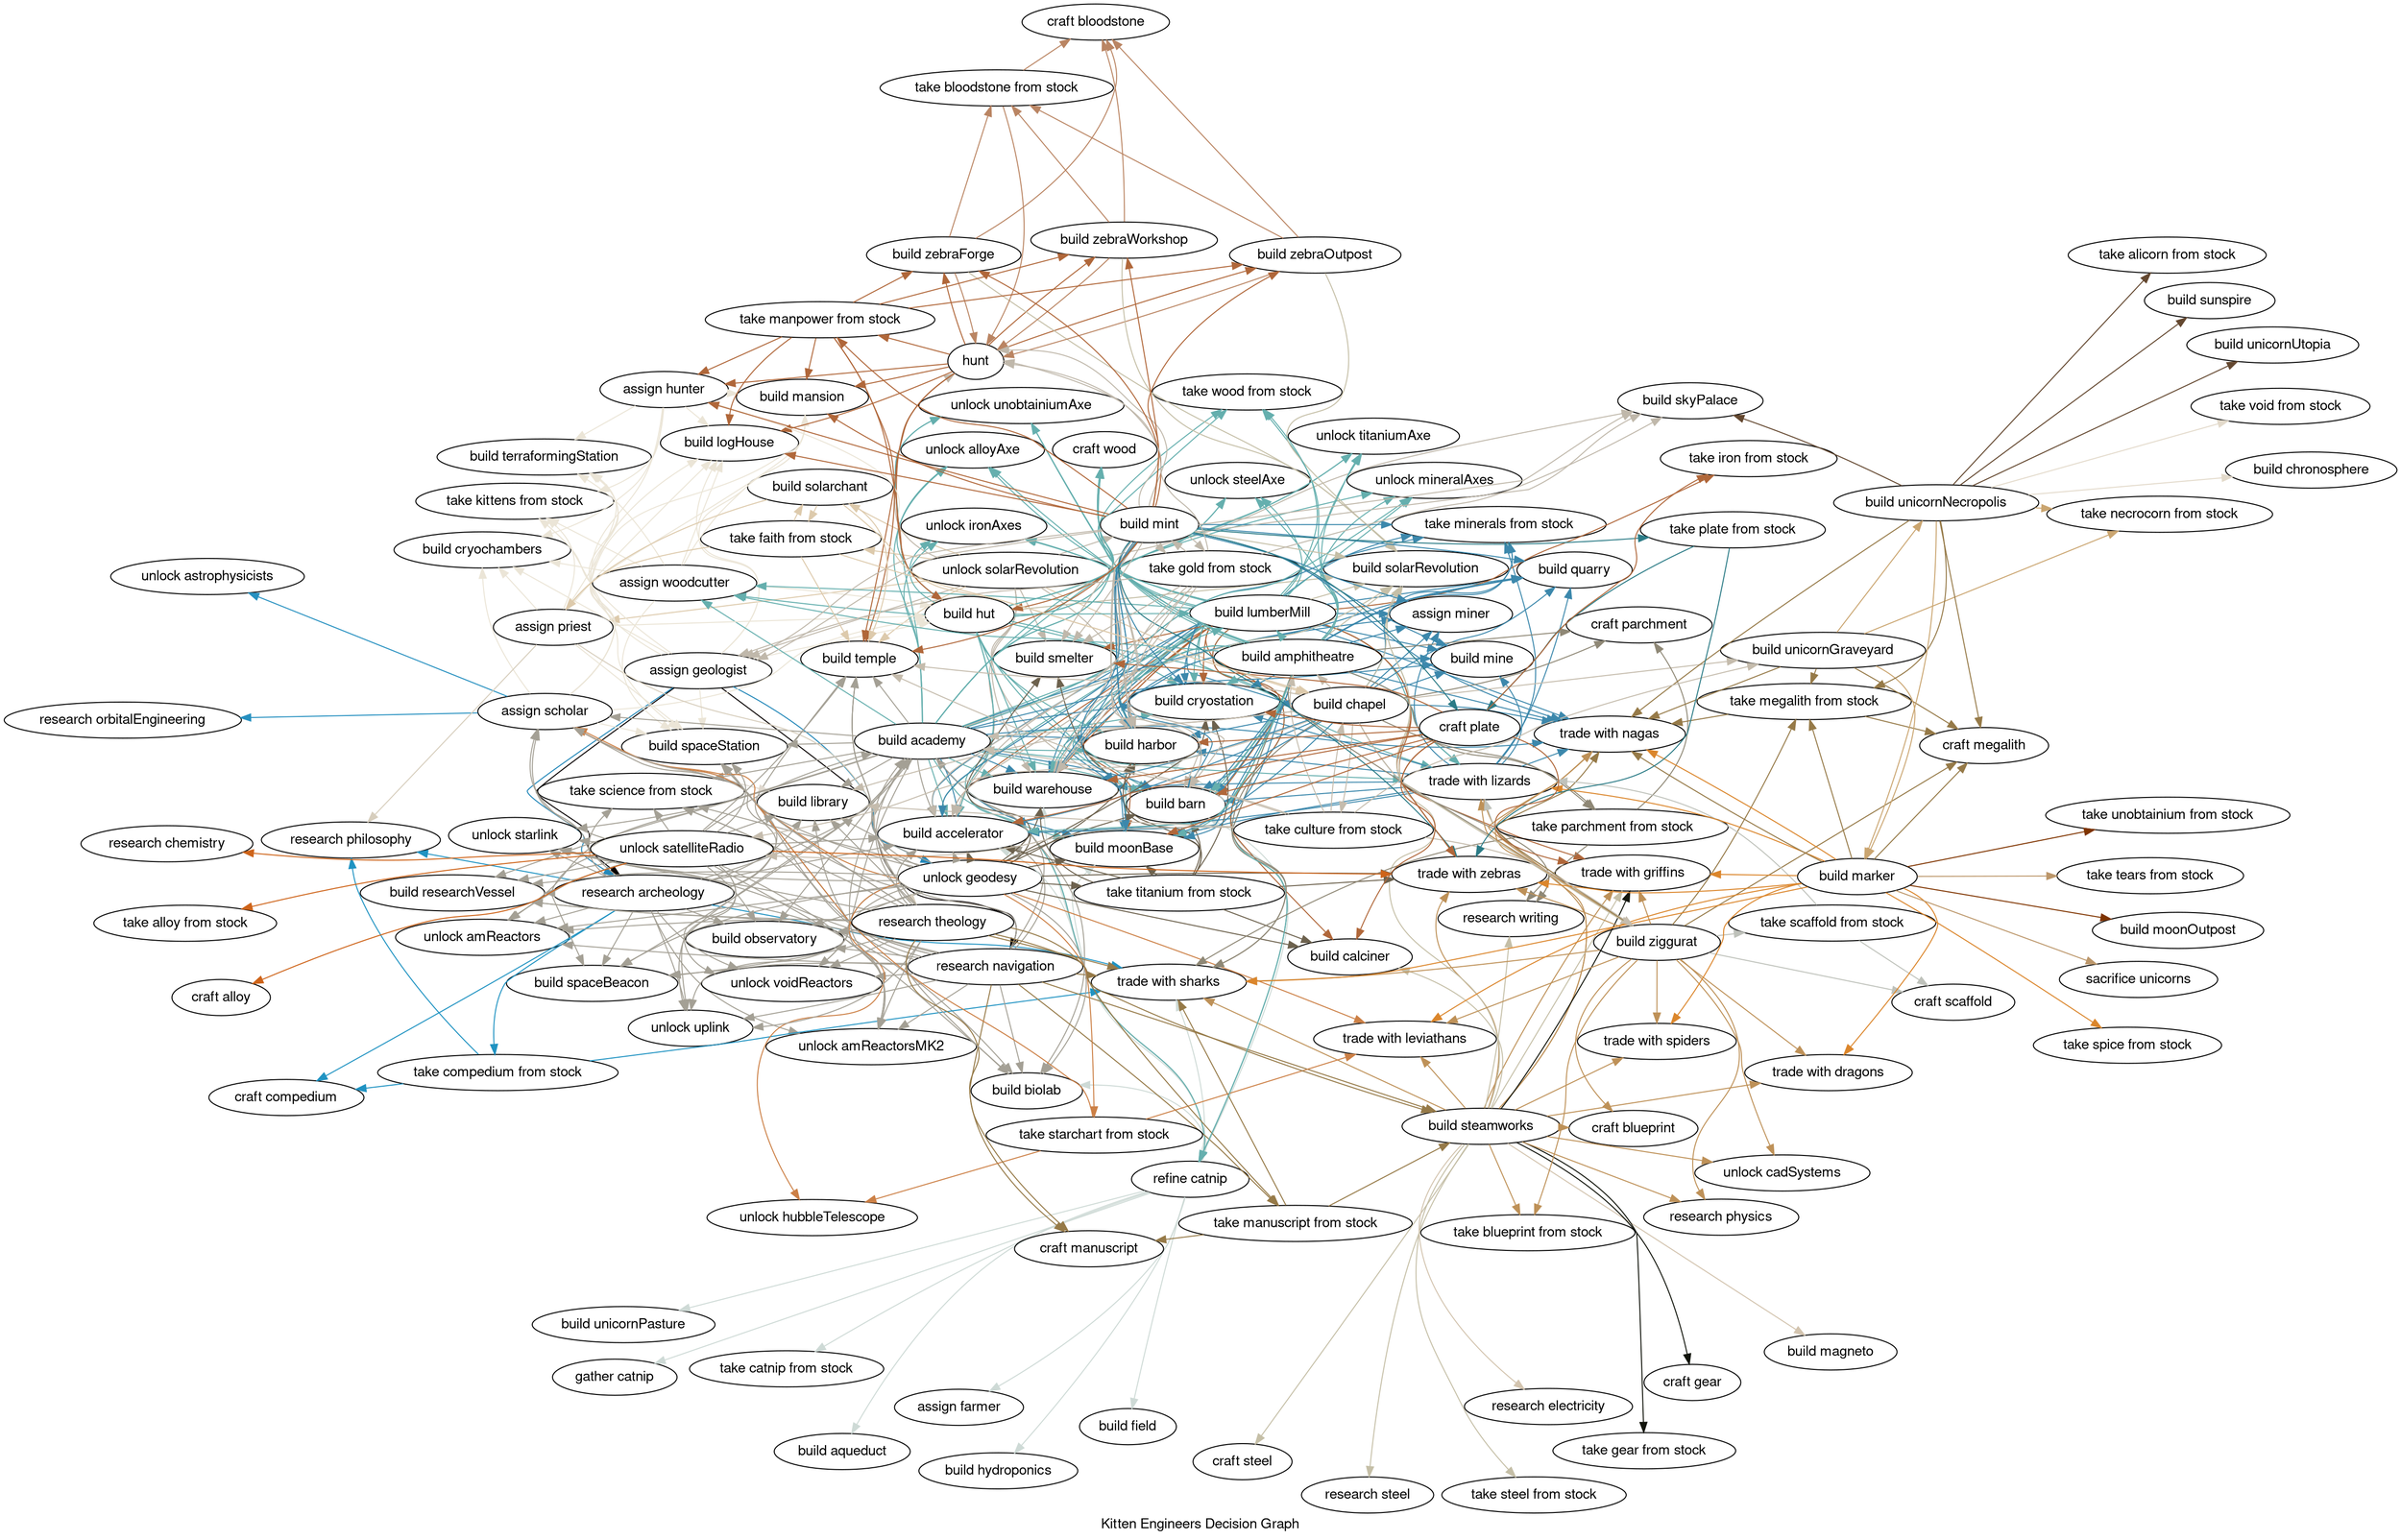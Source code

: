 digraph kittens {
    label="Kitten Engineers Decision Graph"
    fontname="Helvetica,Arial,sans-serif"
    layout=sfdp
    splines=true
    edge [fontname="Helvetica,Arial,sans-serif"]
    node [fontname="Helvetica,Arial,sans-serif"]
    graph [overlap=prism, overlap_scaling=5, overlap_shrink=true]
    "unlock solarRevolution"
    "assign geologist"
    "build hut"
    "assign woodcutter"
    "build logHouse"
    "build mansion"
    "build spaceStation"
    "build terraformingStation"
    "build cryochambers"
    "take kittens from stock"
    "refine catnip"
    "assign farmer"
    "gather catnip"
    "trade with sharks"
    "build accelerator"
    "build aqueduct"
    "build barn"
    "build biolab"
    "build field"
    "build harbor"
    "build unicornPasture"
    "build warehouse"
    "build hydroponics"
    "build moonBase"
    "take catnip from stock"
    "trade with lizards"
    "assign miner"
    "trade with nagas"
    "build mine"
    "build quarry"
    "build cryostation"
    "take minerals from stock"
    "build lumberMill"
    "trade with griffins"
    "trade with zebras"
    "build calciner"
    "build smelter"
    "build solarRevolution"
    "take wood from stock"
    "take iron from stock"
    "craft wood"
    "unlock alloyAxe"
    "unlock ironAxes"
    "unlock mineralAxes"
    "unlock steelAxe"
    "unlock titaniumAxe"
    "unlock unobtainiumAxe"
    "research archeology"
    "assign scholar"
    "build library"
    "research orbitalEngineering"
    "unlock astrophysicists"
    "build academy"
    "build observatory"
    "build temple"
    "build researchVessel"
    "build spaceBeacon"
    "take science from stock"
    "unlock amReactors"
    "unlock amReactorsMK2"
    "unlock starlink"
    "unlock uplink"
    "unlock voidReactors"
    "take compedium from stock"
    "craft compedium"
    "research philosophy"
    "research navigation"
    "build steamworks"
    "trade with dragons"
    "trade with leviathans"
    "trade with spiders"
    "build magneto"
    "take blueprint from stock"
    "take gear from stock"
    "take steel from stock"
    "craft blueprint"
    "craft gear"
    "craft steel"
    "research electricity"
    "research physics"
    "research steel"
    "research writing"
    "unlock cadSystems"
    "take manuscript from stock"
    "craft manuscript"
    "unlock geodesy"
    "take starchart from stock"
    "unlock hubbleTelescope"
    "take titanium from stock"
    "assign priest"
    "research theology"
    "hunt"
    "assign hunter"
    "build zebraForge"
    "take bloodstone from stock"
    "craft bloodstone"
    "build zebraOutpost"
    "build zebraWorkshop"
    "take manpower from stock"
    "build chapel"
    "build amphitheatre"
    "take parchment from stock"
    "craft parchment"
    "build ziggurat"
    "take megalith from stock"
    "craft megalith"
    "take scaffold from stock"
    "craft scaffold"
    "build unicornGraveyard"
    "build marker"
    "sacrifice unicorns"
    "build moonOutpost"
    "take spice from stock"
    "take tears from stock"
    "take unobtainium from stock"
    "build unicornNecropolis"
    "build chronosphere"
    "build skyPalace"
    "build sunspire"
    "build unicornUtopia"
    "take alicorn from stock"
    "take necrocorn from stock"
    "take void from stock"
    "take culture from stock"
    "unlock satelliteRadio"
    "take alloy from stock"
    "craft alloy"
    "research chemistry"
    "build mint"
    "take plate from stock"
    "craft plate"
    "take gold from stock"
    "build solarchant"
    "take faith from stock"
    "build unicornNecropolis" -> "build skyPalace" [color="#644830ff"]
    "build unicornNecropolis" -> "build sunspire" [color="#644830ff"]
    "build unicornNecropolis" -> "build unicornUtopia" [color="#644830ff"]
    "build unicornNecropolis" -> "take alicorn from stock" [color="#644830ff"]
    "unlock satelliteRadio" -> "trade with zebras" [color="#ce641aff"]
    "unlock satelliteRadio" -> "take alloy from stock" [color="#ce641aff"]
    "unlock satelliteRadio" -> "craft alloy" [color="#ce641aff"]
    "unlock satelliteRadio" -> "research chemistry" [color="#ce641aff"]
    "assign geologist" -> "research archeology" [color="#070000ff"]
    "assign geologist" -> "research navigation" [color="#070000ff"]
    "assign scholar" -> "research orbitalEngineering" [color="#2690c0ff"]
    "assign scholar" -> "unlock astrophysicists" [color="#2690c0ff"]
    "build zebraForge" -> "hunt" [color="#ba8563ff"]
    "build zebraForge" -> "take bloodstone from stock" [color="#ba8563ff"]
    "build zebraForge" -> "craft bloodstone" [color="#ba8563ff"]
    "take bloodstone from stock" -> "hunt" [color="#ba8563ff"]
    "take bloodstone from stock" -> "craft bloodstone" [color="#ba8563ff"]
    "build zebraOutpost" -> "hunt" [color="#ba8563ff"]
    "build zebraOutpost" -> "take bloodstone from stock" [color="#ba8563ff"]
    "build zebraOutpost" -> "craft bloodstone" [color="#ba8563ff"]
    "build zebraWorkshop" -> "hunt" [color="#ba8563ff"]
    "build zebraWorkshop" -> "take bloodstone from stock" [color="#ba8563ff"]
    "build zebraWorkshop" -> "craft bloodstone" [color="#ba8563ff"]
    "build steamworks" -> "trade with dragons" [color="#be9158ff"]
    "build steamworks" -> "trade with griffins" [color="#be9158ff"]
    "build steamworks" -> "trade with leviathans" [color="#be9158ff"]
    "build steamworks" -> "trade with lizards" [color="#be9158ff"]
    "build steamworks" -> "trade with nagas" [color="#be9158ff"]
    "build steamworks" -> "trade with sharks" [color="#be9158ff"]
    "build steamworks" -> "trade with spiders" [color="#be9158ff"]
    "build steamworks" -> "trade with zebras" [color="#be9158ff"]
    "build steamworks" -> "take blueprint from stock" [color="#be9158ff"]
    "build steamworks" -> "craft blueprint" [color="#be9158ff"]
    "build steamworks" -> "research physics" [color="#be9158ff"]
    "build steamworks" -> "unlock cadSystems" [color="#be9158ff"]
    "build ziggurat" -> "trade with dragons" [color="#be9158ff"]
    "build ziggurat" -> "trade with griffins" [color="#be9158ff"]
    "build ziggurat" -> "trade with leviathans" [color="#be9158ff"]
    "build ziggurat" -> "trade with lizards" [color="#be9158ff"]
    "build ziggurat" -> "trade with nagas" [color="#be9158ff"]
    "build ziggurat" -> "trade with sharks" [color="#be9158ff"]
    "build ziggurat" -> "trade with spiders" [color="#be9158ff"]
    "build ziggurat" -> "trade with zebras" [color="#be9158ff"]
    "build ziggurat" -> "take blueprint from stock" [color="#be9158ff"]
    "build ziggurat" -> "craft blueprint" [color="#be9158ff"]
    "build ziggurat" -> "research physics" [color="#be9158ff"]
    "build ziggurat" -> "unlock cadSystems" [color="#be9158ff"]
    "refine catnip" -> "assign farmer" [color="#cedad6ff"]
    "refine catnip" -> "gather catnip" [color="#cedad6ff"]
    "refine catnip" -> "trade with sharks" [color="#cedad6ff"]
    "refine catnip" -> "build accelerator" [color="#cedad6ff"]
    "refine catnip" -> "build aqueduct" [color="#cedad6ff"]
    "refine catnip" -> "build barn" [color="#cedad6ff"]
    "refine catnip" -> "build biolab" [color="#cedad6ff"]
    "refine catnip" -> "build field" [color="#cedad6ff"]
    "refine catnip" -> "build harbor" [color="#cedad6ff"]
    "refine catnip" -> "build unicornPasture" [color="#cedad6ff"]
    "refine catnip" -> "build warehouse" [color="#cedad6ff"]
    "refine catnip" -> "build hydroponics" [color="#cedad6ff"]
    "refine catnip" -> "build moonBase" [color="#cedad6ff"]
    "refine catnip" -> "take catnip from stock" [color="#cedad6ff"]
    "research archeology" -> "trade with sharks" [color="#2093c2ff"]
    "research archeology" -> "take compedium from stock" [color="#2093c2ff"]
    "research archeology" -> "craft compedium" [color="#2093c2ff"]
    "research archeology" -> "research philosophy" [color="#2093c2ff"]
    "take compedium from stock" -> "trade with sharks" [color="#2093c2ff"]
    "take compedium from stock" -> "craft compedium" [color="#2093c2ff"]
    "take compedium from stock" -> "research philosophy" [color="#2093c2ff"]
    "build chapel" -> "build academy" [color="#c5bcadff"]
    "build chapel" -> "build amphitheatre" [color="#c5bcadff"]
    "build chapel" -> "build library" [color="#c5bcadff"]
    "build chapel" -> "build temple" [color="#c5bcadff"]
    "build chapel" -> "build ziggurat" [color="#c5bcadff"]
    "build chapel" -> "build unicornGraveyard" [color="#c5bcadff"]
    "build chapel" -> "take culture from stock" [color="#c5bcadff"]
    "build chapel" -> "unlock satelliteRadio" [color="#c5bcadff"]
    "take culture from stock" -> "build academy" [color="#c5bcadff"]
    "take culture from stock" -> "build amphitheatre" [color="#c5bcadff"]
    "take culture from stock" -> "build chapel" [color="#c5bcadff"]
    "take culture from stock" -> "build library" [color="#c5bcadff"]
    "take culture from stock" -> "build temple" [color="#c5bcadff"]
    "take culture from stock" -> "build ziggurat" [color="#c5bcadff"]
    "take culture from stock" -> "build unicornGraveyard" [color="#c5bcadff"]
    "take culture from stock" -> "unlock satelliteRadio" [color="#c5bcadff"]
    "unlock solarRevolution" -> "assign priest" [color="#ddcaacff"]
    "unlock solarRevolution" -> "build chapel" [color="#ddcaacff"]
    "unlock solarRevolution" -> "build temple" [color="#ddcaacff"]
    "unlock solarRevolution" -> "build solarchant" [color="#ddcaacff"]
    "unlock solarRevolution" -> "take faith from stock" [color="#ddcaacff"]
    "build solarchant" -> "assign priest" [color="#ddcaacff"]
    "build solarchant" -> "build chapel" [color="#ddcaacff"]
    "build solarchant" -> "build temple" [color="#ddcaacff"]
    "build solarchant" -> "take faith from stock" [color="#ddcaacff"]
    "take faith from stock" -> "assign priest" [color="#ddcaacff"]
    "take faith from stock" -> "build chapel" [color="#ddcaacff"]
    "take faith from stock" -> "build temple" [color="#ddcaacff"]
    "take faith from stock" -> "build solarchant" [color="#ddcaacff"]
    "build steamworks" -> "trade with griffins" [color="#12150cff"]
    "build steamworks" -> "take gear from stock" [color="#12150cff"]
    "build steamworks" -> "craft gear" [color="#12150cff"]
    "assign geologist" -> "research archeology" [color="#2488b9ff"]
    "assign geologist" -> "unlock geodesy" [color="#2488b9ff"]
    "unlock solarRevolution" -> "assign geologist" [color="#c0b8abff"]
    "unlock solarRevolution" -> "hunt" [color="#c0b8abff"]
    "unlock solarRevolution" -> "build accelerator" [color="#c0b8abff"]
    "unlock solarRevolution" -> "build barn" [color="#c0b8abff"]
    "unlock solarRevolution" -> "build harbor" [color="#c0b8abff"]
    "unlock solarRevolution" -> "build mint" [color="#c0b8abff"]
    "unlock solarRevolution" -> "build smelter" [color="#c0b8abff"]
    "unlock solarRevolution" -> "build warehouse" [color="#c0b8abff"]
    "unlock solarRevolution" -> "build skyPalace" [color="#c0b8abff"]
    "unlock solarRevolution" -> "take gold from stock" [color="#c0b8abff"]
    "build mint" -> "assign geologist" [color="#c0b8abff"]
    "build mint" -> "hunt" [color="#c0b8abff"]
    "build mint" -> "build accelerator" [color="#c0b8abff"]
    "build mint" -> "build barn" [color="#c0b8abff"]
    "build mint" -> "build harbor" [color="#c0b8abff"]
    "build mint" -> "build smelter" [color="#c0b8abff"]
    "build mint" -> "build warehouse" [color="#c0b8abff"]
    "build mint" -> "build skyPalace" [color="#c0b8abff"]
    "build mint" -> "take gold from stock" [color="#c0b8abff"]
    "build mint" -> "assign geologist" [color="#c0b8abff"]
    "build mint" -> "hunt" [color="#c0b8abff"]
    "build mint" -> "build accelerator" [color="#c0b8abff"]
    "build mint" -> "build barn" [color="#c0b8abff"]
    "build mint" -> "build harbor" [color="#c0b8abff"]
    "build mint" -> "build smelter" [color="#c0b8abff"]
    "build mint" -> "build warehouse" [color="#c0b8abff"]
    "build mint" -> "build skyPalace" [color="#c0b8abff"]
    "build mint" -> "take gold from stock" [color="#c0b8abff"]
    "take gold from stock" -> "assign geologist" [color="#c0b8abff"]
    "take gold from stock" -> "hunt" [color="#c0b8abff"]
    "take gold from stock" -> "build accelerator" [color="#c0b8abff"]
    "take gold from stock" -> "build barn" [color="#c0b8abff"]
    "take gold from stock" -> "build harbor" [color="#c0b8abff"]
    "take gold from stock" -> "build mint" [color="#c0b8abff"]
    "take gold from stock" -> "build smelter" [color="#c0b8abff"]
    "take gold from stock" -> "build warehouse" [color="#c0b8abff"]
    "take gold from stock" -> "build skyPalace" [color="#c0b8abff"]
    "build lumberMill" -> "trade with griffins" [color="#b0673aff"]
    "build lumberMill" -> "trade with zebras" [color="#b0673aff"]
    "build lumberMill" -> "build accelerator" [color="#b0673aff"]
    "build lumberMill" -> "build barn" [color="#b0673aff"]
    "build lumberMill" -> "build calciner" [color="#b0673aff"]
    "build lumberMill" -> "build harbor" [color="#b0673aff"]
    "build lumberMill" -> "build smelter" [color="#b0673aff"]
    "build lumberMill" -> "build warehouse" [color="#b0673aff"]
    "build lumberMill" -> "build cryostation" [color="#b0673aff"]
    "build lumberMill" -> "build moonBase" [color="#b0673aff"]
    "build lumberMill" -> "take iron from stock" [color="#b0673aff"]
    "craft plate" -> "trade with griffins" [color="#b0673aff"]
    "craft plate" -> "trade with zebras" [color="#b0673aff"]
    "craft plate" -> "build accelerator" [color="#b0673aff"]
    "craft plate" -> "build barn" [color="#b0673aff"]
    "craft plate" -> "build calciner" [color="#b0673aff"]
    "craft plate" -> "build harbor" [color="#b0673aff"]
    "craft plate" -> "build smelter" [color="#b0673aff"]
    "craft plate" -> "build warehouse" [color="#b0673aff"]
    "craft plate" -> "build cryostation" [color="#b0673aff"]
    "craft plate" -> "build moonBase" [color="#b0673aff"]
    "craft plate" -> "take iron from stock" [color="#b0673aff"]
    "assign geologist" -> "build hut" [color="#ebe5d7ff"]
    "assign geologist" -> "build logHouse" [color="#ebe5d7ff"]
    "assign geologist" -> "build mansion" [color="#ebe5d7ff"]
    "assign geologist" -> "build spaceStation" [color="#ebe5d7ff"]
    "assign geologist" -> "build terraformingStation" [color="#ebe5d7ff"]
    "assign geologist" -> "build cryochambers" [color="#ebe5d7ff"]
    "assign geologist" -> "take kittens from stock" [color="#ebe5d7ff"]
    "assign woodcutter" -> "build hut" [color="#ebe5d7ff"]
    "assign woodcutter" -> "build logHouse" [color="#ebe5d7ff"]
    "assign woodcutter" -> "build mansion" [color="#ebe5d7ff"]
    "assign woodcutter" -> "build spaceStation" [color="#ebe5d7ff"]
    "assign woodcutter" -> "build terraformingStation" [color="#ebe5d7ff"]
    "assign woodcutter" -> "build cryochambers" [color="#ebe5d7ff"]
    "assign woodcutter" -> "take kittens from stock" [color="#ebe5d7ff"]
    "assign scholar" -> "build hut" [color="#ebe5d7ff"]
    "assign scholar" -> "build logHouse" [color="#ebe5d7ff"]
    "assign scholar" -> "build mansion" [color="#ebe5d7ff"]
    "assign scholar" -> "build spaceStation" [color="#ebe5d7ff"]
    "assign scholar" -> "build terraformingStation" [color="#ebe5d7ff"]
    "assign scholar" -> "build cryochambers" [color="#ebe5d7ff"]
    "assign scholar" -> "take kittens from stock" [color="#ebe5d7ff"]
    "assign priest" -> "build hut" [color="#ebe5d7ff"]
    "assign priest" -> "build logHouse" [color="#ebe5d7ff"]
    "assign priest" -> "build mansion" [color="#ebe5d7ff"]
    "assign priest" -> "build spaceStation" [color="#ebe5d7ff"]
    "assign priest" -> "build terraformingStation" [color="#ebe5d7ff"]
    "assign priest" -> "build cryochambers" [color="#ebe5d7ff"]
    "assign priest" -> "take kittens from stock" [color="#ebe5d7ff"]
    "assign hunter" -> "build hut" [color="#ebe5d7ff"]
    "assign hunter" -> "build logHouse" [color="#ebe5d7ff"]
    "assign hunter" -> "build mansion" [color="#ebe5d7ff"]
    "assign hunter" -> "build spaceStation" [color="#ebe5d7ff"]
    "assign hunter" -> "build terraformingStation" [color="#ebe5d7ff"]
    "assign hunter" -> "build cryochambers" [color="#ebe5d7ff"]
    "assign hunter" -> "take kittens from stock" [color="#ebe5d7ff"]
    "assign scholar" -> "build library" [color="#e0d9cfff"]
    "build steamworks" -> "build magneto" [color="#d3c4afff"]
    "build steamworks" -> "research electricity" [color="#d3c4afff"]
    "hunt" -> "assign hunter" [color="#b0673aff"]
    "hunt" -> "build hut" [color="#b0673aff"]
    "hunt" -> "build logHouse" [color="#b0673aff"]
    "hunt" -> "build mansion" [color="#b0673aff"]
    "hunt" -> "build temple" [color="#b0673aff"]
    "hunt" -> "build zebraForge" [color="#b0673aff"]
    "hunt" -> "build zebraOutpost" [color="#b0673aff"]
    "hunt" -> "build zebraWorkshop" [color="#b0673aff"]
    "hunt" -> "take manpower from stock" [color="#b0673aff"]
    "take manpower from stock" -> "assign hunter" [color="#b0673aff"]
    "take manpower from stock" -> "build hut" [color="#b0673aff"]
    "take manpower from stock" -> "build logHouse" [color="#b0673aff"]
    "take manpower from stock" -> "build mansion" [color="#b0673aff"]
    "take manpower from stock" -> "build temple" [color="#b0673aff"]
    "take manpower from stock" -> "build zebraForge" [color="#b0673aff"]
    "take manpower from stock" -> "build zebraOutpost" [color="#b0673aff"]
    "take manpower from stock" -> "build zebraWorkshop" [color="#b0673aff"]
    "build mint" -> "assign hunter" [color="#b0673aff"]
    "build mint" -> "build hut" [color="#b0673aff"]
    "build mint" -> "build logHouse" [color="#b0673aff"]
    "build mint" -> "build mansion" [color="#b0673aff"]
    "build mint" -> "build temple" [color="#b0673aff"]
    "build mint" -> "build zebraForge" [color="#b0673aff"]
    "build mint" -> "build zebraOutpost" [color="#b0673aff"]
    "build mint" -> "build zebraWorkshop" [color="#b0673aff"]
    "build mint" -> "take manpower from stock" [color="#b0673aff"]
    "research navigation" -> "trade with sharks" [color="#967a48ff"]
    "research navigation" -> "build steamworks" [color="#967a48ff"]
    "research navigation" -> "take manuscript from stock" [color="#967a48ff"]
    "research navigation" -> "craft manuscript" [color="#967a48ff"]
    "take manuscript from stock" -> "trade with sharks" [color="#967a48ff"]
    "take manuscript from stock" -> "build steamworks" [color="#967a48ff"]
    "take manuscript from stock" -> "craft manuscript" [color="#967a48ff"]
    "research theology" -> "trade with sharks" [color="#967a48ff"]
    "research theology" -> "build steamworks" [color="#967a48ff"]
    "research theology" -> "take manuscript from stock" [color="#967a48ff"]
    "research theology" -> "craft manuscript" [color="#967a48ff"]
    "build ziggurat" -> "trade with nagas" [color="#967a48ff"]
    "build ziggurat" -> "take megalith from stock" [color="#967a48ff"]
    "build ziggurat" -> "craft megalith" [color="#967a48ff"]
    "take megalith from stock" -> "trade with nagas" [color="#967a48ff"]
    "take megalith from stock" -> "craft megalith" [color="#967a48ff"]
    "build unicornGraveyard" -> "trade with nagas" [color="#967a48ff"]
    "build unicornGraveyard" -> "take megalith from stock" [color="#967a48ff"]
    "build unicornGraveyard" -> "craft megalith" [color="#967a48ff"]
    "build marker" -> "trade with nagas" [color="#967a48ff"]
    "build marker" -> "take megalith from stock" [color="#967a48ff"]
    "build marker" -> "craft megalith" [color="#967a48ff"]
    "build unicornNecropolis" -> "trade with nagas" [color="#967a48ff"]
    "build unicornNecropolis" -> "take megalith from stock" [color="#967a48ff"]
    "build unicornNecropolis" -> "craft megalith" [color="#967a48ff"]
    "trade with lizards" -> "assign miner" [color="#3c88acff"]
    "trade with lizards" -> "trade with nagas" [color="#3c88acff"]
    "trade with lizards" -> "build accelerator" [color="#3c88acff"]
    "trade with lizards" -> "build barn" [color="#3c88acff"]
    "trade with lizards" -> "build harbor" [color="#3c88acff"]
    "trade with lizards" -> "build mine" [color="#3c88acff"]
    "trade with lizards" -> "build quarry" [color="#3c88acff"]
    "trade with lizards" -> "build warehouse" [color="#3c88acff"]
    "trade with lizards" -> "build cryostation" [color="#3c88acff"]
    "trade with lizards" -> "build moonBase" [color="#3c88acff"]
    "trade with lizards" -> "take minerals from stock" [color="#3c88acff"]
    "build lumberMill" -> "assign miner" [color="#3c88acff"]
    "build lumberMill" -> "trade with nagas" [color="#3c88acff"]
    "build lumberMill" -> "build accelerator" [color="#3c88acff"]
    "build lumberMill" -> "build barn" [color="#3c88acff"]
    "build lumberMill" -> "build harbor" [color="#3c88acff"]
    "build lumberMill" -> "build mine" [color="#3c88acff"]
    "build lumberMill" -> "build quarry" [color="#3c88acff"]
    "build lumberMill" -> "build warehouse" [color="#3c88acff"]
    "build lumberMill" -> "build cryostation" [color="#3c88acff"]
    "build lumberMill" -> "build moonBase" [color="#3c88acff"]
    "build lumberMill" -> "take minerals from stock" [color="#3c88acff"]
    "build academy" -> "assign miner" [color="#3c88acff"]
    "build academy" -> "trade with nagas" [color="#3c88acff"]
    "build academy" -> "build accelerator" [color="#3c88acff"]
    "build academy" -> "build barn" [color="#3c88acff"]
    "build academy" -> "build harbor" [color="#3c88acff"]
    "build academy" -> "build mine" [color="#3c88acff"]
    "build academy" -> "build quarry" [color="#3c88acff"]
    "build academy" -> "build warehouse" [color="#3c88acff"]
    "build academy" -> "build cryostation" [color="#3c88acff"]
    "build academy" -> "build moonBase" [color="#3c88acff"]
    "build academy" -> "take minerals from stock" [color="#3c88acff"]
    "build chapel" -> "assign miner" [color="#3c88acff"]
    "build chapel" -> "trade with nagas" [color="#3c88acff"]
    "build chapel" -> "build accelerator" [color="#3c88acff"]
    "build chapel" -> "build barn" [color="#3c88acff"]
    "build chapel" -> "build harbor" [color="#3c88acff"]
    "build chapel" -> "build mine" [color="#3c88acff"]
    "build chapel" -> "build quarry" [color="#3c88acff"]
    "build chapel" -> "build warehouse" [color="#3c88acff"]
    "build chapel" -> "build cryostation" [color="#3c88acff"]
    "build chapel" -> "build moonBase" [color="#3c88acff"]
    "build chapel" -> "take minerals from stock" [color="#3c88acff"]
    "build amphitheatre" -> "assign miner" [color="#3c88acff"]
    "build amphitheatre" -> "trade with nagas" [color="#3c88acff"]
    "build amphitheatre" -> "build accelerator" [color="#3c88acff"]
    "build amphitheatre" -> "build barn" [color="#3c88acff"]
    "build amphitheatre" -> "build harbor" [color="#3c88acff"]
    "build amphitheatre" -> "build mine" [color="#3c88acff"]
    "build amphitheatre" -> "build quarry" [color="#3c88acff"]
    "build amphitheatre" -> "build warehouse" [color="#3c88acff"]
    "build amphitheatre" -> "build cryostation" [color="#3c88acff"]
    "build amphitheatre" -> "build moonBase" [color="#3c88acff"]
    "build amphitheatre" -> "take minerals from stock" [color="#3c88acff"]
    "build mint" -> "assign miner" [color="#3c88acff"]
    "build mint" -> "trade with nagas" [color="#3c88acff"]
    "build mint" -> "build accelerator" [color="#3c88acff"]
    "build mint" -> "build barn" [color="#3c88acff"]
    "build mint" -> "build harbor" [color="#3c88acff"]
    "build mint" -> "build mine" [color="#3c88acff"]
    "build mint" -> "build quarry" [color="#3c88acff"]
    "build mint" -> "build warehouse" [color="#3c88acff"]
    "build mint" -> "build cryostation" [color="#3c88acff"]
    "build mint" -> "build moonBase" [color="#3c88acff"]
    "build mint" -> "take minerals from stock" [color="#3c88acff"]
    "build unicornGraveyard" -> "build marker" [color="#caa570ff"]
    "build unicornGraveyard" -> "build unicornNecropolis" [color="#caa570ff"]
    "build unicornGraveyard" -> "take necrocorn from stock" [color="#caa570ff"]
    "build unicornNecropolis" -> "build marker" [color="#caa570ff"]
    "build unicornNecropolis" -> "take necrocorn from stock" [color="#caa570ff"]
    "build chapel" -> "trade with sharks" [color="#8f8876ff"]
    "build chapel" -> "take parchment from stock" [color="#8f8876ff"]
    "build chapel" -> "craft parchment" [color="#8f8876ff"]
    "build chapel" -> "research writing" [color="#8f8876ff"]
    "build amphitheatre" -> "trade with sharks" [color="#8f8876ff"]
    "build amphitheatre" -> "take parchment from stock" [color="#8f8876ff"]
    "build amphitheatre" -> "craft parchment" [color="#8f8876ff"]
    "build amphitheatre" -> "research writing" [color="#8f8876ff"]
    "take parchment from stock" -> "trade with sharks" [color="#8f8876ff"]
    "take parchment from stock" -> "craft parchment" [color="#8f8876ff"]
    "take parchment from stock" -> "research writing" [color="#8f8876ff"]
    "build mint" -> "trade with zebras" [color="#2b7b86ff"]
    "build mint" -> "take plate from stock" [color="#2b7b86ff"]
    "build mint" -> "craft plate" [color="#2b7b86ff"]
    "take plate from stock" -> "trade with zebras" [color="#2b7b86ff"]
    "take plate from stock" -> "craft plate" [color="#2b7b86ff"]
    "build ziggurat" -> "trade with lizards" [color="#bfc2bbff"]
    "build ziggurat" -> "take scaffold from stock" [color="#bfc2bbff"]
    "build ziggurat" -> "craft scaffold" [color="#bfc2bbff"]
    "take scaffold from stock" -> "trade with lizards" [color="#bfc2bbff"]
    "take scaffold from stock" -> "craft scaffold" [color="#bfc2bbff"]
    "research archeology" -> "assign scholar" [color="#a4a095ff"]
    "research archeology" -> "build academy" [color="#a4a095ff"]
    "research archeology" -> "build accelerator" [color="#a4a095ff"]
    "research archeology" -> "build biolab" [color="#a4a095ff"]
    "research archeology" -> "build library" [color="#a4a095ff"]
    "research archeology" -> "build observatory" [color="#a4a095ff"]
    "research archeology" -> "build temple" [color="#a4a095ff"]
    "research archeology" -> "build researchVessel" [color="#a4a095ff"]
    "research archeology" -> "build spaceBeacon" [color="#a4a095ff"]
    "research archeology" -> "build spaceStation" [color="#a4a095ff"]
    "research archeology" -> "take science from stock" [color="#a4a095ff"]
    "research archeology" -> "unlock amReactors" [color="#a4a095ff"]
    "research archeology" -> "unlock amReactorsMK2" [color="#a4a095ff"]
    "research archeology" -> "unlock starlink" [color="#a4a095ff"]
    "research archeology" -> "unlock uplink" [color="#a4a095ff"]
    "research archeology" -> "unlock voidReactors" [color="#a4a095ff"]
    "build academy" -> "assign scholar" [color="#a4a095ff"]
    "build academy" -> "build accelerator" [color="#a4a095ff"]
    "build academy" -> "build biolab" [color="#a4a095ff"]
    "build academy" -> "build library" [color="#a4a095ff"]
    "build academy" -> "build observatory" [color="#a4a095ff"]
    "build academy" -> "build temple" [color="#a4a095ff"]
    "build academy" -> "build researchVessel" [color="#a4a095ff"]
    "build academy" -> "build spaceBeacon" [color="#a4a095ff"]
    "build academy" -> "build spaceStation" [color="#a4a095ff"]
    "build academy" -> "take science from stock" [color="#a4a095ff"]
    "build academy" -> "unlock amReactors" [color="#a4a095ff"]
    "build academy" -> "unlock amReactorsMK2" [color="#a4a095ff"]
    "build academy" -> "unlock starlink" [color="#a4a095ff"]
    "build academy" -> "unlock uplink" [color="#a4a095ff"]
    "build academy" -> "unlock voidReactors" [color="#a4a095ff"]
    "research navigation" -> "assign scholar" [color="#a4a095ff"]
    "research navigation" -> "build academy" [color="#a4a095ff"]
    "research navigation" -> "build accelerator" [color="#a4a095ff"]
    "research navigation" -> "build biolab" [color="#a4a095ff"]
    "research navigation" -> "build library" [color="#a4a095ff"]
    "research navigation" -> "build observatory" [color="#a4a095ff"]
    "research navigation" -> "build temple" [color="#a4a095ff"]
    "research navigation" -> "build researchVessel" [color="#a4a095ff"]
    "research navigation" -> "build spaceBeacon" [color="#a4a095ff"]
    "research navigation" -> "build spaceStation" [color="#a4a095ff"]
    "research navigation" -> "take science from stock" [color="#a4a095ff"]
    "research navigation" -> "unlock amReactors" [color="#a4a095ff"]
    "research navigation" -> "unlock amReactorsMK2" [color="#a4a095ff"]
    "research navigation" -> "unlock starlink" [color="#a4a095ff"]
    "research navigation" -> "unlock uplink" [color="#a4a095ff"]
    "research navigation" -> "unlock voidReactors" [color="#a4a095ff"]
    "unlock geodesy" -> "assign scholar" [color="#a4a095ff"]
    "unlock geodesy" -> "build academy" [color="#a4a095ff"]
    "unlock geodesy" -> "build accelerator" [color="#a4a095ff"]
    "unlock geodesy" -> "build biolab" [color="#a4a095ff"]
    "unlock geodesy" -> "build library" [color="#a4a095ff"]
    "unlock geodesy" -> "build observatory" [color="#a4a095ff"]
    "unlock geodesy" -> "build temple" [color="#a4a095ff"]
    "unlock geodesy" -> "build researchVessel" [color="#a4a095ff"]
    "unlock geodesy" -> "build spaceBeacon" [color="#a4a095ff"]
    "unlock geodesy" -> "build spaceStation" [color="#a4a095ff"]
    "unlock geodesy" -> "take science from stock" [color="#a4a095ff"]
    "unlock geodesy" -> "unlock amReactors" [color="#a4a095ff"]
    "unlock geodesy" -> "unlock amReactorsMK2" [color="#a4a095ff"]
    "unlock geodesy" -> "unlock starlink" [color="#a4a095ff"]
    "unlock geodesy" -> "unlock uplink" [color="#a4a095ff"]
    "unlock geodesy" -> "unlock voidReactors" [color="#a4a095ff"]
    "research theology" -> "assign scholar" [color="#a4a095ff"]
    "research theology" -> "build academy" [color="#a4a095ff"]
    "research theology" -> "build accelerator" [color="#a4a095ff"]
    "research theology" -> "build biolab" [color="#a4a095ff"]
    "research theology" -> "build library" [color="#a4a095ff"]
    "research theology" -> "build observatory" [color="#a4a095ff"]
    "research theology" -> "build temple" [color="#a4a095ff"]
    "research theology" -> "build researchVessel" [color="#a4a095ff"]
    "research theology" -> "build spaceBeacon" [color="#a4a095ff"]
    "research theology" -> "build spaceStation" [color="#a4a095ff"]
    "research theology" -> "take science from stock" [color="#a4a095ff"]
    "research theology" -> "unlock amReactors" [color="#a4a095ff"]
    "research theology" -> "unlock amReactorsMK2" [color="#a4a095ff"]
    "research theology" -> "unlock starlink" [color="#a4a095ff"]
    "research theology" -> "unlock uplink" [color="#a4a095ff"]
    "research theology" -> "unlock voidReactors" [color="#a4a095ff"]
    "unlock satelliteRadio" -> "assign scholar" [color="#a4a095ff"]
    "unlock satelliteRadio" -> "build academy" [color="#a4a095ff"]
    "unlock satelliteRadio" -> "build accelerator" [color="#a4a095ff"]
    "unlock satelliteRadio" -> "build biolab" [color="#a4a095ff"]
    "unlock satelliteRadio" -> "build library" [color="#a4a095ff"]
    "unlock satelliteRadio" -> "build observatory" [color="#a4a095ff"]
    "unlock satelliteRadio" -> "build temple" [color="#a4a095ff"]
    "unlock satelliteRadio" -> "build researchVessel" [color="#a4a095ff"]
    "unlock satelliteRadio" -> "build spaceBeacon" [color="#a4a095ff"]
    "unlock satelliteRadio" -> "build spaceStation" [color="#a4a095ff"]
    "unlock satelliteRadio" -> "take science from stock" [color="#a4a095ff"]
    "unlock satelliteRadio" -> "unlock amReactors" [color="#a4a095ff"]
    "unlock satelliteRadio" -> "unlock amReactorsMK2" [color="#a4a095ff"]
    "unlock satelliteRadio" -> "unlock starlink" [color="#a4a095ff"]
    "unlock satelliteRadio" -> "unlock uplink" [color="#a4a095ff"]
    "unlock satelliteRadio" -> "unlock voidReactors" [color="#a4a095ff"]
    "build hut" -> "build solarRevolution" [color="#c5bfa7ff"]
    "build lumberMill" -> "build solarRevolution" [color="#c5bfa7ff"]
    "build academy" -> "build solarRevolution" [color="#c5bfa7ff"]
    "build steamworks" -> "build solarRevolution" [color="#c5bfa7ff"]
    "build zebraForge" -> "build solarRevolution" [color="#c5bfa7ff"]
    "build zebraOutpost" -> "build solarRevolution" [color="#c5bfa7ff"]
    "build zebraWorkshop" -> "build solarRevolution" [color="#c5bfa7ff"]
    "build chapel" -> "build solarRevolution" [color="#c5bfa7ff"]
    "build amphitheatre" -> "build solarRevolution" [color="#c5bfa7ff"]
    "build ziggurat" -> "build solarRevolution" [color="#c5bfa7ff"]
    "build mint" -> "build solarRevolution" [color="#c5bfa7ff"]
    "build marker" -> "trade with dragons" [color="#db862cff"]
    "build marker" -> "trade with griffins" [color="#db862cff"]
    "build marker" -> "trade with leviathans" [color="#db862cff"]
    "build marker" -> "trade with lizards" [color="#db862cff"]
    "build marker" -> "trade with nagas" [color="#db862cff"]
    "build marker" -> "trade with sharks" [color="#db862cff"]
    "build marker" -> "trade with spiders" [color="#db862cff"]
    "build marker" -> "trade with zebras" [color="#db862cff"]
    "build marker" -> "take spice from stock" [color="#db862cff"]
    "unlock geodesy" -> "assign scholar" [color="#cc8046ff"]
    "unlock geodesy" -> "trade with leviathans" [color="#cc8046ff"]
    "unlock geodesy" -> "take starchart from stock" [color="#cc8046ff"]
    "unlock geodesy" -> "unlock hubbleTelescope" [color="#cc8046ff"]
    "take starchart from stock" -> "assign scholar" [color="#cc8046ff"]
    "take starchart from stock" -> "trade with leviathans" [color="#cc8046ff"]
    "take starchart from stock" -> "unlock hubbleTelescope" [color="#cc8046ff"]
    "build steamworks" -> "trade with griffins" [color="#c5bfa7ff"]
    "build steamworks" -> "build calciner" [color="#c5bfa7ff"]
    "build steamworks" -> "take steel from stock" [color="#c5bfa7ff"]
    "build steamworks" -> "craft steel" [color="#c5bfa7ff"]
    "build steamworks" -> "research steel" [color="#c5bfa7ff"]
    "build steamworks" -> "research writing" [color="#c5bfa7ff"]
    "build marker" -> "sacrifice unicorns" [color="#bc976bff"]
    "build marker" -> "take tears from stock" [color="#bc976bff"]
    "assign priest" -> "research philosophy" [color="#d7cebdff"]
    "assign priest" -> "research theology" [color="#d7cebdff"]
    "unlock geodesy" -> "trade with zebras" [color="#6d624eff"]
    "unlock geodesy" -> "build accelerator" [color="#6d624eff"]
    "unlock geodesy" -> "build barn" [color="#6d624eff"]
    "unlock geodesy" -> "build calciner" [color="#6d624eff"]
    "unlock geodesy" -> "build harbor" [color="#6d624eff"]
    "unlock geodesy" -> "build smelter" [color="#6d624eff"]
    "unlock geodesy" -> "build warehouse" [color="#6d624eff"]
    "unlock geodesy" -> "build cryostation" [color="#6d624eff"]
    "unlock geodesy" -> "build moonBase" [color="#6d624eff"]
    "unlock geodesy" -> "take titanium from stock" [color="#6d624eff"]
    "take titanium from stock" -> "trade with zebras" [color="#6d624eff"]
    "take titanium from stock" -> "build accelerator" [color="#6d624eff"]
    "take titanium from stock" -> "build barn" [color="#6d624eff"]
    "take titanium from stock" -> "build calciner" [color="#6d624eff"]
    "take titanium from stock" -> "build harbor" [color="#6d624eff"]
    "take titanium from stock" -> "build smelter" [color="#6d624eff"]
    "take titanium from stock" -> "build warehouse" [color="#6d624eff"]
    "take titanium from stock" -> "build cryostation" [color="#6d624eff"]
    "take titanium from stock" -> "build moonBase" [color="#6d624eff"]
    "build marker" -> "build moonOutpost" [color="#7f3400ff"]
    "build marker" -> "take unobtainium from stock" [color="#7f3400ff"]
    "build unicornNecropolis" -> "build chronosphere" [color="#e3dacbff"]
    "build unicornNecropolis" -> "take void from stock" [color="#e3dacbff"]
    "build hut" -> "assign woodcutter" [color="#65afaeff"]
    "build hut" -> "refine catnip" [color="#65afaeff"]
    "build hut" -> "trade with lizards" [color="#65afaeff"]
    "build hut" -> "build accelerator" [color="#65afaeff"]
    "build hut" -> "build barn" [color="#65afaeff"]
    "build hut" -> "build harbor" [color="#65afaeff"]
    "build hut" -> "build lumberMill" [color="#65afaeff"]
    "build hut" -> "build warehouse" [color="#65afaeff"]
    "build hut" -> "build cryostation" [color="#65afaeff"]
    "build hut" -> "build moonBase" [color="#65afaeff"]
    "build hut" -> "take wood from stock" [color="#65afaeff"]
    "build hut" -> "craft wood" [color="#65afaeff"]
    "build hut" -> "unlock alloyAxe" [color="#65afaeff"]
    "build hut" -> "unlock ironAxes" [color="#65afaeff"]
    "build hut" -> "unlock mineralAxes" [color="#65afaeff"]
    "build hut" -> "unlock steelAxe" [color="#65afaeff"]
    "build hut" -> "unlock titaniumAxe" [color="#65afaeff"]
    "build hut" -> "unlock unobtainiumAxe" [color="#65afaeff"]
    "build lumberMill" -> "assign woodcutter" [color="#65afaeff"]
    "build lumberMill" -> "refine catnip" [color="#65afaeff"]
    "build lumberMill" -> "trade with lizards" [color="#65afaeff"]
    "build lumberMill" -> "build accelerator" [color="#65afaeff"]
    "build lumberMill" -> "build barn" [color="#65afaeff"]
    "build lumberMill" -> "build harbor" [color="#65afaeff"]
    "build lumberMill" -> "build warehouse" [color="#65afaeff"]
    "build lumberMill" -> "build cryostation" [color="#65afaeff"]
    "build lumberMill" -> "build moonBase" [color="#65afaeff"]
    "build lumberMill" -> "take wood from stock" [color="#65afaeff"]
    "build lumberMill" -> "craft wood" [color="#65afaeff"]
    "build lumberMill" -> "unlock alloyAxe" [color="#65afaeff"]
    "build lumberMill" -> "unlock ironAxes" [color="#65afaeff"]
    "build lumberMill" -> "unlock mineralAxes" [color="#65afaeff"]
    "build lumberMill" -> "unlock steelAxe" [color="#65afaeff"]
    "build lumberMill" -> "unlock titaniumAxe" [color="#65afaeff"]
    "build lumberMill" -> "unlock unobtainiumAxe" [color="#65afaeff"]
    "build academy" -> "assign woodcutter" [color="#65afaeff"]
    "build academy" -> "refine catnip" [color="#65afaeff"]
    "build academy" -> "trade with lizards" [color="#65afaeff"]
    "build academy" -> "build accelerator" [color="#65afaeff"]
    "build academy" -> "build barn" [color="#65afaeff"]
    "build academy" -> "build harbor" [color="#65afaeff"]
    "build academy" -> "build lumberMill" [color="#65afaeff"]
    "build academy" -> "build warehouse" [color="#65afaeff"]
    "build academy" -> "build cryostation" [color="#65afaeff"]
    "build academy" -> "build moonBase" [color="#65afaeff"]
    "build academy" -> "take wood from stock" [color="#65afaeff"]
    "build academy" -> "craft wood" [color="#65afaeff"]
    "build academy" -> "unlock alloyAxe" [color="#65afaeff"]
    "build academy" -> "unlock ironAxes" [color="#65afaeff"]
    "build academy" -> "unlock mineralAxes" [color="#65afaeff"]
    "build academy" -> "unlock steelAxe" [color="#65afaeff"]
    "build academy" -> "unlock titaniumAxe" [color="#65afaeff"]
    "build academy" -> "unlock unobtainiumAxe" [color="#65afaeff"]
    "build amphitheatre" -> "assign woodcutter" [color="#65afaeff"]
    "build amphitheatre" -> "refine catnip" [color="#65afaeff"]
    "build amphitheatre" -> "trade with lizards" [color="#65afaeff"]
    "build amphitheatre" -> "build accelerator" [color="#65afaeff"]
    "build amphitheatre" -> "build barn" [color="#65afaeff"]
    "build amphitheatre" -> "build harbor" [color="#65afaeff"]
    "build amphitheatre" -> "build lumberMill" [color="#65afaeff"]
    "build amphitheatre" -> "build warehouse" [color="#65afaeff"]
    "build amphitheatre" -> "build cryostation" [color="#65afaeff"]
    "build amphitheatre" -> "build moonBase" [color="#65afaeff"]
    "build amphitheatre" -> "take wood from stock" [color="#65afaeff"]
    "build amphitheatre" -> "craft wood" [color="#65afaeff"]
    "build amphitheatre" -> "unlock alloyAxe" [color="#65afaeff"]
    "build amphitheatre" -> "unlock ironAxes" [color="#65afaeff"]
    "build amphitheatre" -> "unlock mineralAxes" [color="#65afaeff"]
    "build amphitheatre" -> "unlock steelAxe" [color="#65afaeff"]
    "build amphitheatre" -> "unlock titaniumAxe" [color="#65afaeff"]
    "build amphitheatre" -> "unlock unobtainiumAxe" [color="#65afaeff"]
}

